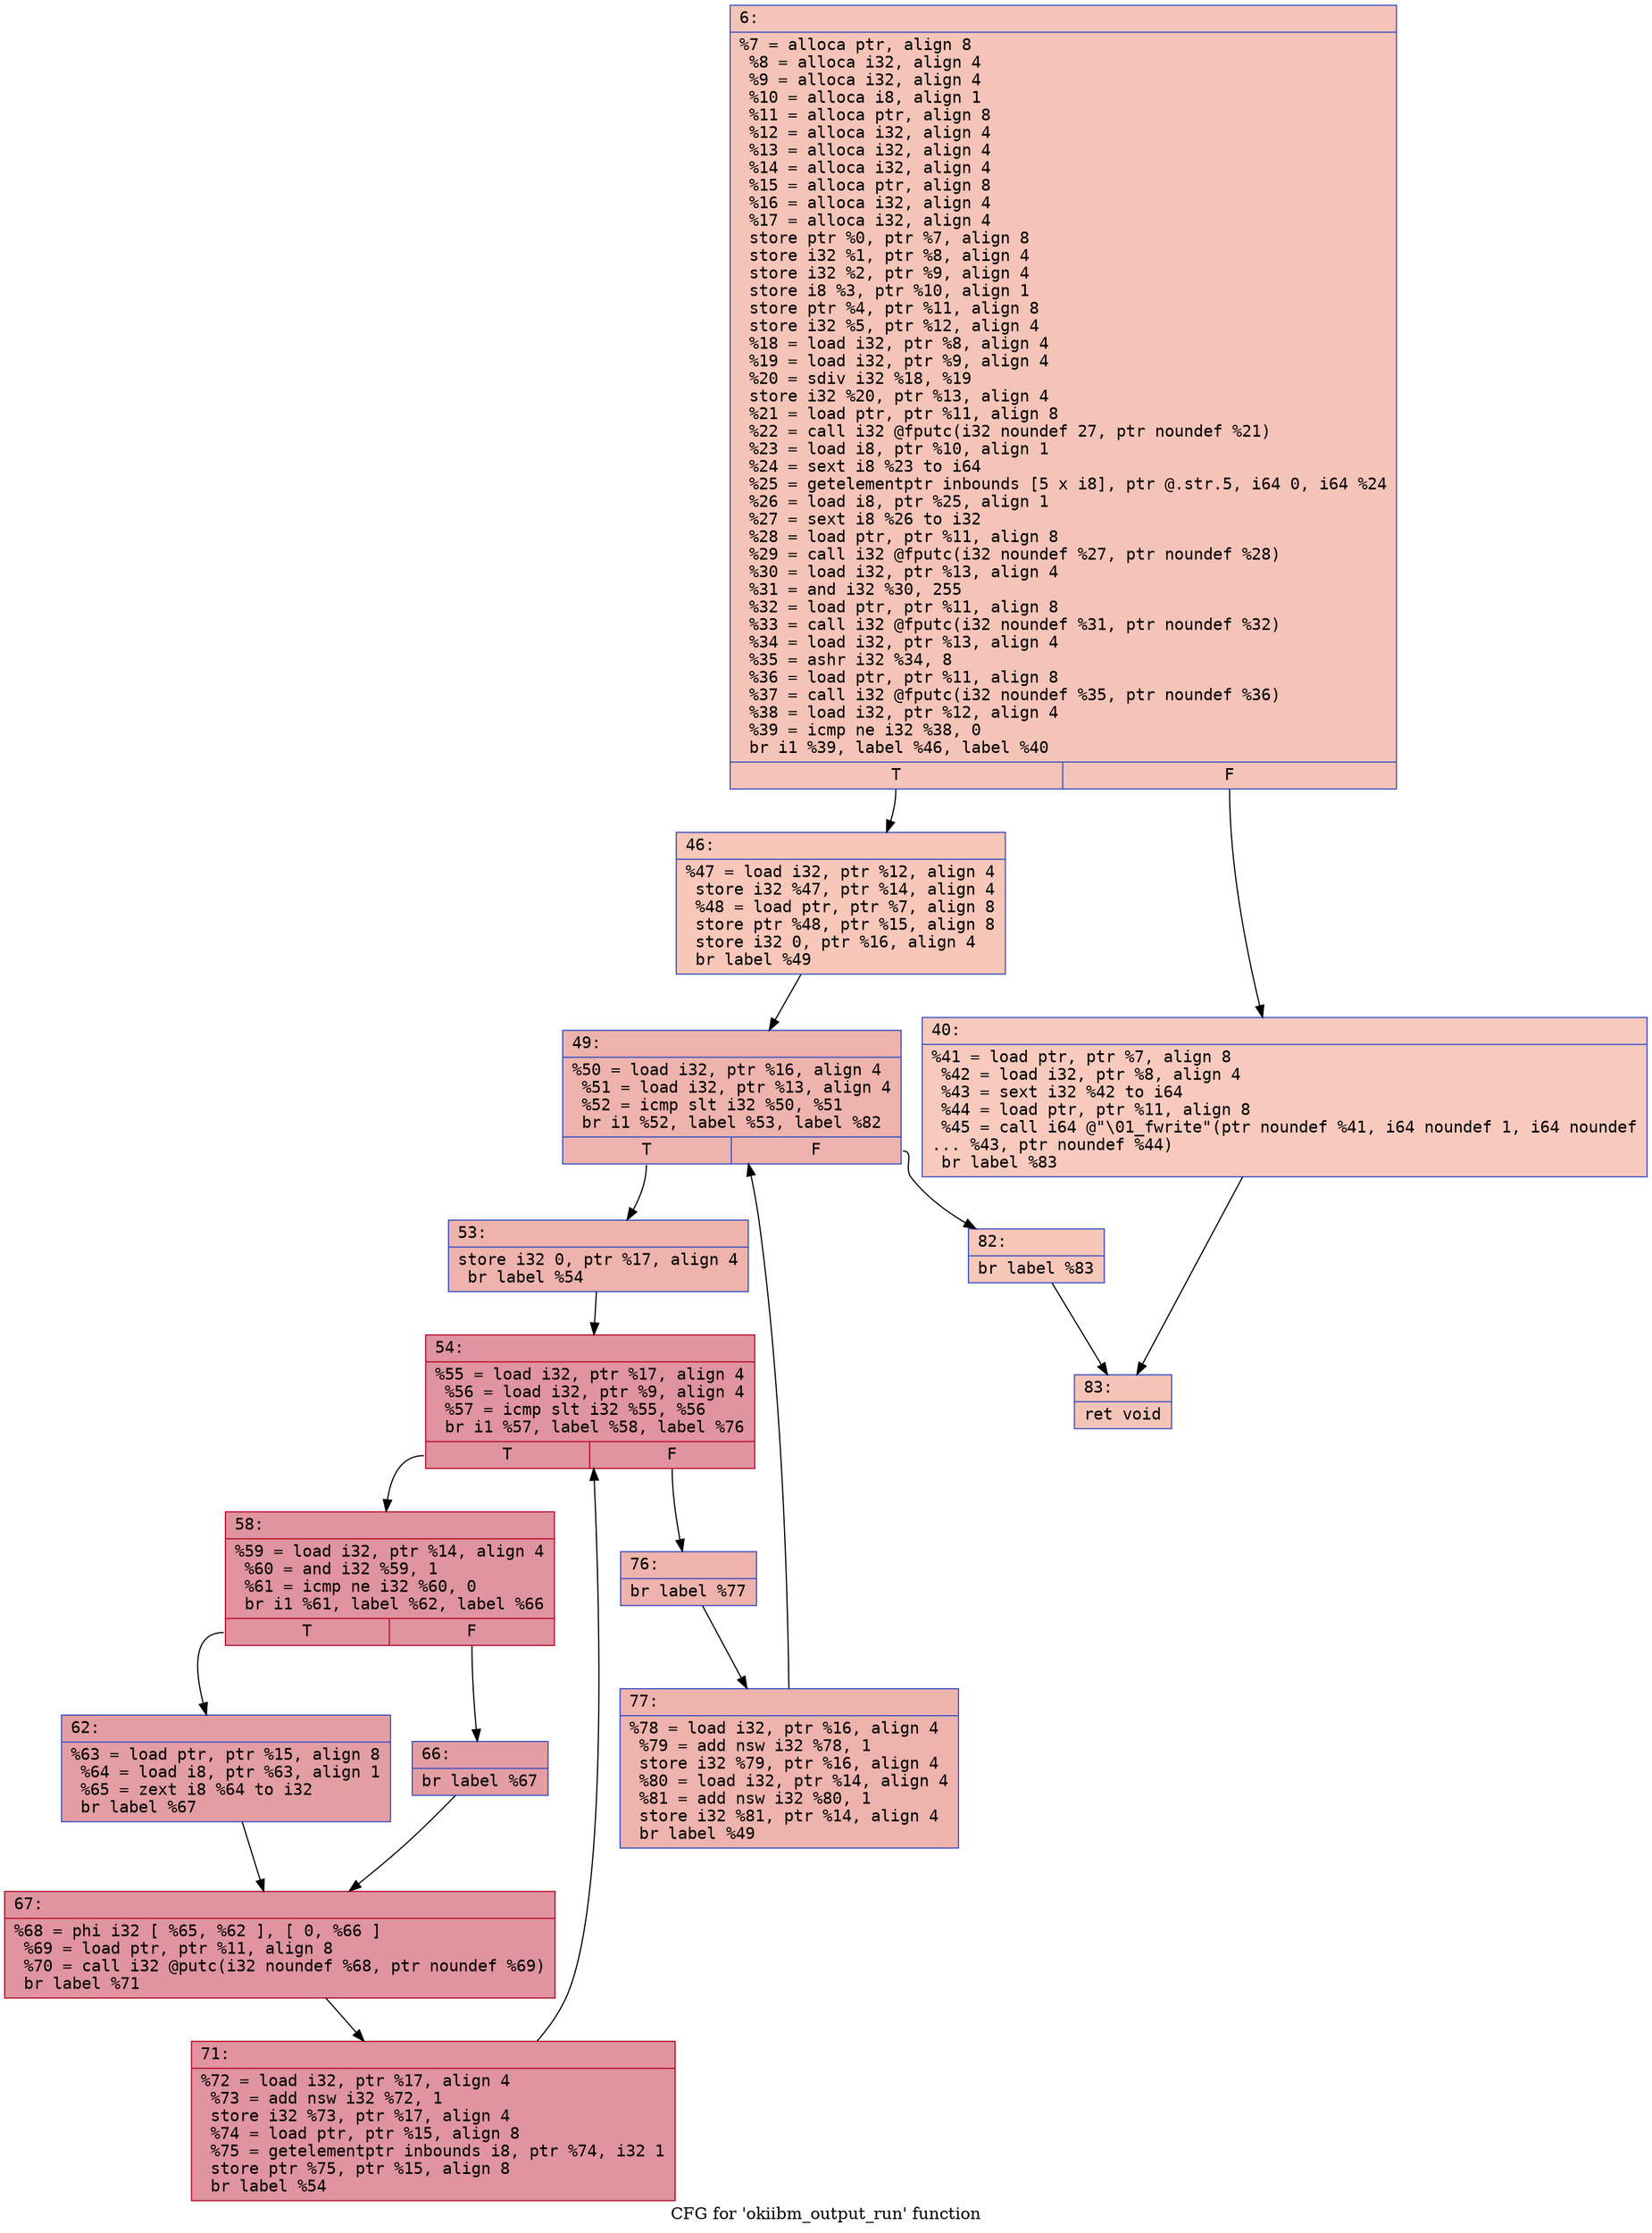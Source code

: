 digraph "CFG for 'okiibm_output_run' function" {
	label="CFG for 'okiibm_output_run' function";

	Node0x60000264f340 [shape=record,color="#3d50c3ff", style=filled, fillcolor="#e97a5f70" fontname="Courier",label="{6:\l|  %7 = alloca ptr, align 8\l  %8 = alloca i32, align 4\l  %9 = alloca i32, align 4\l  %10 = alloca i8, align 1\l  %11 = alloca ptr, align 8\l  %12 = alloca i32, align 4\l  %13 = alloca i32, align 4\l  %14 = alloca i32, align 4\l  %15 = alloca ptr, align 8\l  %16 = alloca i32, align 4\l  %17 = alloca i32, align 4\l  store ptr %0, ptr %7, align 8\l  store i32 %1, ptr %8, align 4\l  store i32 %2, ptr %9, align 4\l  store i8 %3, ptr %10, align 1\l  store ptr %4, ptr %11, align 8\l  store i32 %5, ptr %12, align 4\l  %18 = load i32, ptr %8, align 4\l  %19 = load i32, ptr %9, align 4\l  %20 = sdiv i32 %18, %19\l  store i32 %20, ptr %13, align 4\l  %21 = load ptr, ptr %11, align 8\l  %22 = call i32 @fputc(i32 noundef 27, ptr noundef %21)\l  %23 = load i8, ptr %10, align 1\l  %24 = sext i8 %23 to i64\l  %25 = getelementptr inbounds [5 x i8], ptr @.str.5, i64 0, i64 %24\l  %26 = load i8, ptr %25, align 1\l  %27 = sext i8 %26 to i32\l  %28 = load ptr, ptr %11, align 8\l  %29 = call i32 @fputc(i32 noundef %27, ptr noundef %28)\l  %30 = load i32, ptr %13, align 4\l  %31 = and i32 %30, 255\l  %32 = load ptr, ptr %11, align 8\l  %33 = call i32 @fputc(i32 noundef %31, ptr noundef %32)\l  %34 = load i32, ptr %13, align 4\l  %35 = ashr i32 %34, 8\l  %36 = load ptr, ptr %11, align 8\l  %37 = call i32 @fputc(i32 noundef %35, ptr noundef %36)\l  %38 = load i32, ptr %12, align 4\l  %39 = icmp ne i32 %38, 0\l  br i1 %39, label %46, label %40\l|{<s0>T|<s1>F}}"];
	Node0x60000264f340:s0 -> Node0x60000264f3e0[tooltip="6 -> 46\nProbability 62.50%" ];
	Node0x60000264f340:s1 -> Node0x60000264f390[tooltip="6 -> 40\nProbability 37.50%" ];
	Node0x60000264f390 [shape=record,color="#3d50c3ff", style=filled, fillcolor="#ef886b70" fontname="Courier",label="{40:\l|  %41 = load ptr, ptr %7, align 8\l  %42 = load i32, ptr %8, align 4\l  %43 = sext i32 %42 to i64\l  %44 = load ptr, ptr %11, align 8\l  %45 = call i64 @\"\\01_fwrite\"(ptr noundef %41, i64 noundef 1, i64 noundef\l... %43, ptr noundef %44)\l  br label %83\l}"];
	Node0x60000264f390 -> Node0x60000264f7a0[tooltip="40 -> 83\nProbability 100.00%" ];
	Node0x60000264f3e0 [shape=record,color="#3d50c3ff", style=filled, fillcolor="#ec7f6370" fontname="Courier",label="{46:\l|  %47 = load i32, ptr %12, align 4\l  store i32 %47, ptr %14, align 4\l  %48 = load ptr, ptr %7, align 8\l  store ptr %48, ptr %15, align 8\l  store i32 0, ptr %16, align 4\l  br label %49\l}"];
	Node0x60000264f3e0 -> Node0x60000264f430[tooltip="46 -> 49\nProbability 100.00%" ];
	Node0x60000264f430 [shape=record,color="#3d50c3ff", style=filled, fillcolor="#d6524470" fontname="Courier",label="{49:\l|  %50 = load i32, ptr %16, align 4\l  %51 = load i32, ptr %13, align 4\l  %52 = icmp slt i32 %50, %51\l  br i1 %52, label %53, label %82\l|{<s0>T|<s1>F}}"];
	Node0x60000264f430:s0 -> Node0x60000264f480[tooltip="49 -> 53\nProbability 96.88%" ];
	Node0x60000264f430:s1 -> Node0x60000264f750[tooltip="49 -> 82\nProbability 3.12%" ];
	Node0x60000264f480 [shape=record,color="#3d50c3ff", style=filled, fillcolor="#d6524470" fontname="Courier",label="{53:\l|  store i32 0, ptr %17, align 4\l  br label %54\l}"];
	Node0x60000264f480 -> Node0x60000264f4d0[tooltip="53 -> 54\nProbability 100.00%" ];
	Node0x60000264f4d0 [shape=record,color="#b70d28ff", style=filled, fillcolor="#b70d2870" fontname="Courier",label="{54:\l|  %55 = load i32, ptr %17, align 4\l  %56 = load i32, ptr %9, align 4\l  %57 = icmp slt i32 %55, %56\l  br i1 %57, label %58, label %76\l|{<s0>T|<s1>F}}"];
	Node0x60000264f4d0:s0 -> Node0x60000264f520[tooltip="54 -> 58\nProbability 96.88%" ];
	Node0x60000264f4d0:s1 -> Node0x60000264f6b0[tooltip="54 -> 76\nProbability 3.12%" ];
	Node0x60000264f520 [shape=record,color="#b70d28ff", style=filled, fillcolor="#b70d2870" fontname="Courier",label="{58:\l|  %59 = load i32, ptr %14, align 4\l  %60 = and i32 %59, 1\l  %61 = icmp ne i32 %60, 0\l  br i1 %61, label %62, label %66\l|{<s0>T|<s1>F}}"];
	Node0x60000264f520:s0 -> Node0x60000264f570[tooltip="58 -> 62\nProbability 50.00%" ];
	Node0x60000264f520:s1 -> Node0x60000264f5c0[tooltip="58 -> 66\nProbability 50.00%" ];
	Node0x60000264f570 [shape=record,color="#3d50c3ff", style=filled, fillcolor="#be242e70" fontname="Courier",label="{62:\l|  %63 = load ptr, ptr %15, align 8\l  %64 = load i8, ptr %63, align 1\l  %65 = zext i8 %64 to i32\l  br label %67\l}"];
	Node0x60000264f570 -> Node0x60000264f610[tooltip="62 -> 67\nProbability 100.00%" ];
	Node0x60000264f5c0 [shape=record,color="#3d50c3ff", style=filled, fillcolor="#be242e70" fontname="Courier",label="{66:\l|  br label %67\l}"];
	Node0x60000264f5c0 -> Node0x60000264f610[tooltip="66 -> 67\nProbability 100.00%" ];
	Node0x60000264f610 [shape=record,color="#b70d28ff", style=filled, fillcolor="#b70d2870" fontname="Courier",label="{67:\l|  %68 = phi i32 [ %65, %62 ], [ 0, %66 ]\l  %69 = load ptr, ptr %11, align 8\l  %70 = call i32 @putc(i32 noundef %68, ptr noundef %69)\l  br label %71\l}"];
	Node0x60000264f610 -> Node0x60000264f660[tooltip="67 -> 71\nProbability 100.00%" ];
	Node0x60000264f660 [shape=record,color="#b70d28ff", style=filled, fillcolor="#b70d2870" fontname="Courier",label="{71:\l|  %72 = load i32, ptr %17, align 4\l  %73 = add nsw i32 %72, 1\l  store i32 %73, ptr %17, align 4\l  %74 = load ptr, ptr %15, align 8\l  %75 = getelementptr inbounds i8, ptr %74, i32 1\l  store ptr %75, ptr %15, align 8\l  br label %54\l}"];
	Node0x60000264f660 -> Node0x60000264f4d0[tooltip="71 -> 54\nProbability 100.00%" ];
	Node0x60000264f6b0 [shape=record,color="#3d50c3ff", style=filled, fillcolor="#d6524470" fontname="Courier",label="{76:\l|  br label %77\l}"];
	Node0x60000264f6b0 -> Node0x60000264f700[tooltip="76 -> 77\nProbability 100.00%" ];
	Node0x60000264f700 [shape=record,color="#3d50c3ff", style=filled, fillcolor="#d6524470" fontname="Courier",label="{77:\l|  %78 = load i32, ptr %16, align 4\l  %79 = add nsw i32 %78, 1\l  store i32 %79, ptr %16, align 4\l  %80 = load i32, ptr %14, align 4\l  %81 = add nsw i32 %80, 1\l  store i32 %81, ptr %14, align 4\l  br label %49\l}"];
	Node0x60000264f700 -> Node0x60000264f430[tooltip="77 -> 49\nProbability 100.00%" ];
	Node0x60000264f750 [shape=record,color="#3d50c3ff", style=filled, fillcolor="#ec7f6370" fontname="Courier",label="{82:\l|  br label %83\l}"];
	Node0x60000264f750 -> Node0x60000264f7a0[tooltip="82 -> 83\nProbability 100.00%" ];
	Node0x60000264f7a0 [shape=record,color="#3d50c3ff", style=filled, fillcolor="#e97a5f70" fontname="Courier",label="{83:\l|  ret void\l}"];
}
